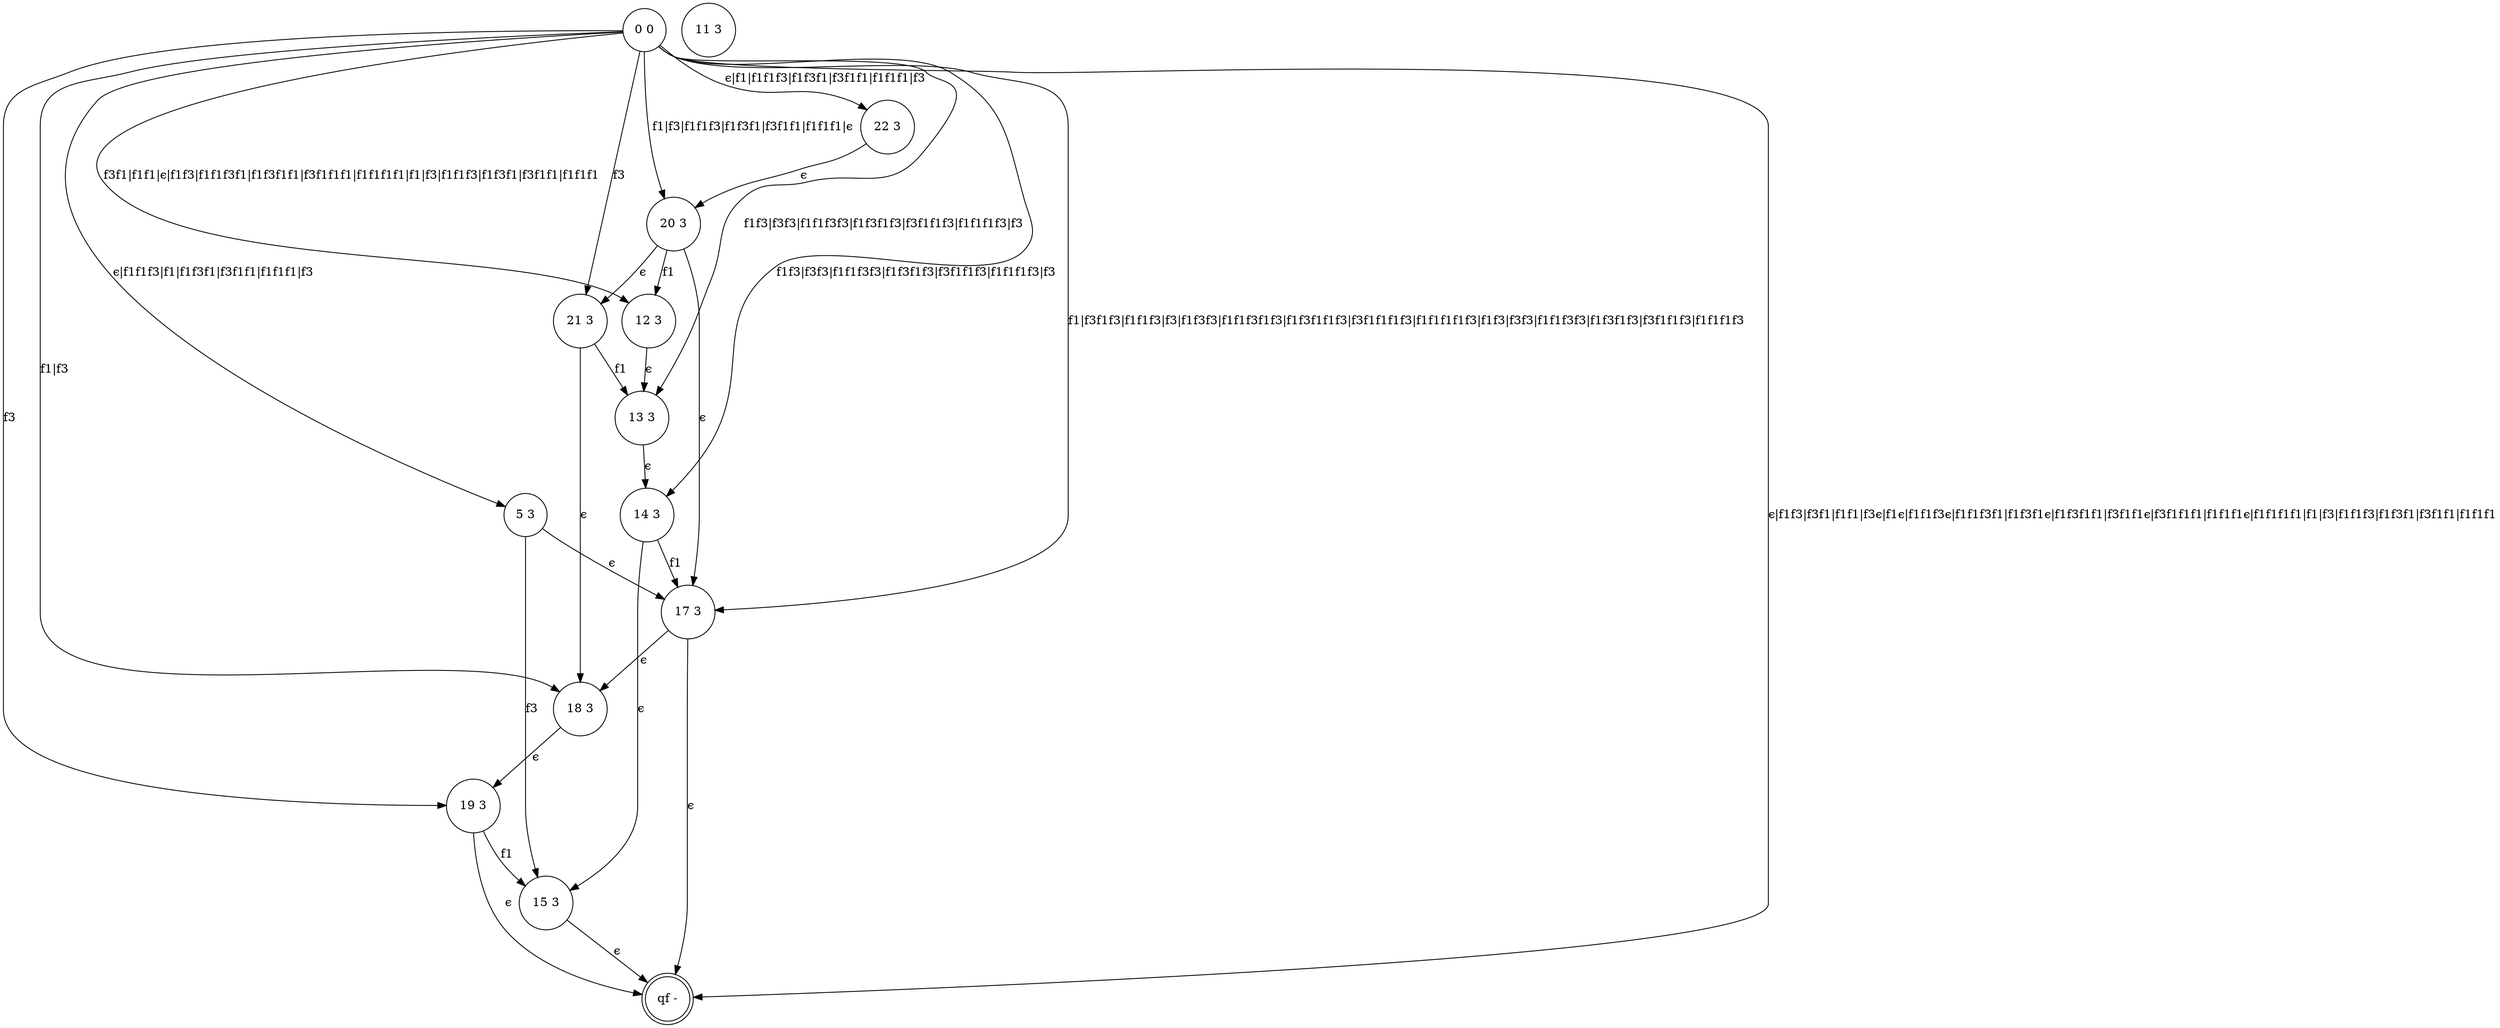 digraph 83 {
	"12 3" [shape=circle]
	"13 3" [shape=circle]
	"14 3" [shape=circle]
	"15 3" [shape=circle]
	"17 3" [shape=circle]
	"18 3" [shape=circle]
	"19 3" [shape=circle]
	"5 3" [shape=circle]
	"20 3" [shape=circle]
	"21 3" [shape=circle]
	"22 3" [shape=circle]
	"11 3" [shape=circle]
	"11 3" [shape=circle]
	"qf -" [shape=doublecircle]
	"0 0" [shape=circle]
	"11 3" [shape=circle]
	"12 3" -> "13 3" [label="ϵ"]
	"13 3" -> "14 3" [label="ϵ"]
	"14 3" -> "15 3" [label="ϵ"]
	"14 3" -> "17 3" [label=f1]
	"17 3" -> "18 3" [label="ϵ"]
	"18 3" -> "19 3" [label="ϵ"]
	"19 3" -> "15 3" [label=f1]
	"5 3" -> "17 3" [label="ϵ"]
	"5 3" -> "15 3" [label=f3]
	"20 3" -> "17 3" [label="ϵ"]
	"20 3" -> "12 3" [label=f1]
	"20 3" -> "21 3" [label="ϵ"]
	"21 3" -> "18 3" [label="ϵ"]
	"21 3" -> "13 3" [label=f1]
	"22 3" -> "20 3" [label="ϵ"]
	"15 3" -> "qf -" [label="ϵ"]
	"17 3" -> "qf -" [label="ϵ"]
	"19 3" -> "qf -" [label="ϵ"]
	"0 0" -> "21 3" [label=f3]
	"0 0" -> "19 3" [label=f3]
	"0 0" -> "18 3" [label="f1|f3"]
	"0 0" -> "14 3" [label="f1f3|f3f3|f1f1f3f3|f1f3f1f3|f3f1f1f3|f1f1f1f3|f3"]
	"0 0" -> "qf -" [label="ϵ|f1f3|f3f1|f1f1|f3ϵ|f1ϵ|f1f1f3ϵ|f1f1f3f1|f1f3f1ϵ|f1f3f1f1|f3f1f1ϵ|f3f1f1f1|f1f1f1ϵ|f1f1f1f1|f1|f3|f1f1f3|f1f3f1|f3f1f1|f1f1f1"]
	"0 0" -> "20 3" [label="f1|f3|f1f1f3|f1f3f1|f3f1f1|f1f1f1|ϵ"]
	"0 0" -> "22 3" [label="ϵ|f1|f1f1f3|f1f3f1|f3f1f1|f1f1f1|f3"]
	"0 0" -> "12 3" [label="f3f1|f1f1|ϵ|f1f3|f1f1f3f1|f1f3f1f1|f3f1f1f1|f1f1f1f1|f1|f3|f1f1f3|f1f3f1|f3f1f1|f1f1f1"]
	"0 0" -> "17 3" [label="f1|f3f1f3|f1f1f3|f3|f1f3f3|f1f1f3f1f3|f1f3f1f1f3|f3f1f1f1f3|f1f1f1f1f3|f1f3|f3f3|f1f1f3f3|f1f3f1f3|f3f1f1f3|f1f1f1f3"]
	"0 0" -> "13 3" [label="f1f3|f3f3|f1f1f3f3|f1f3f1f3|f3f1f1f3|f1f1f1f3|f3"]
	"0 0" -> "5 3" [label="ϵ|f1f1f3|f1|f1f3f1|f3f1f1|f1f1f1|f3"]
}
